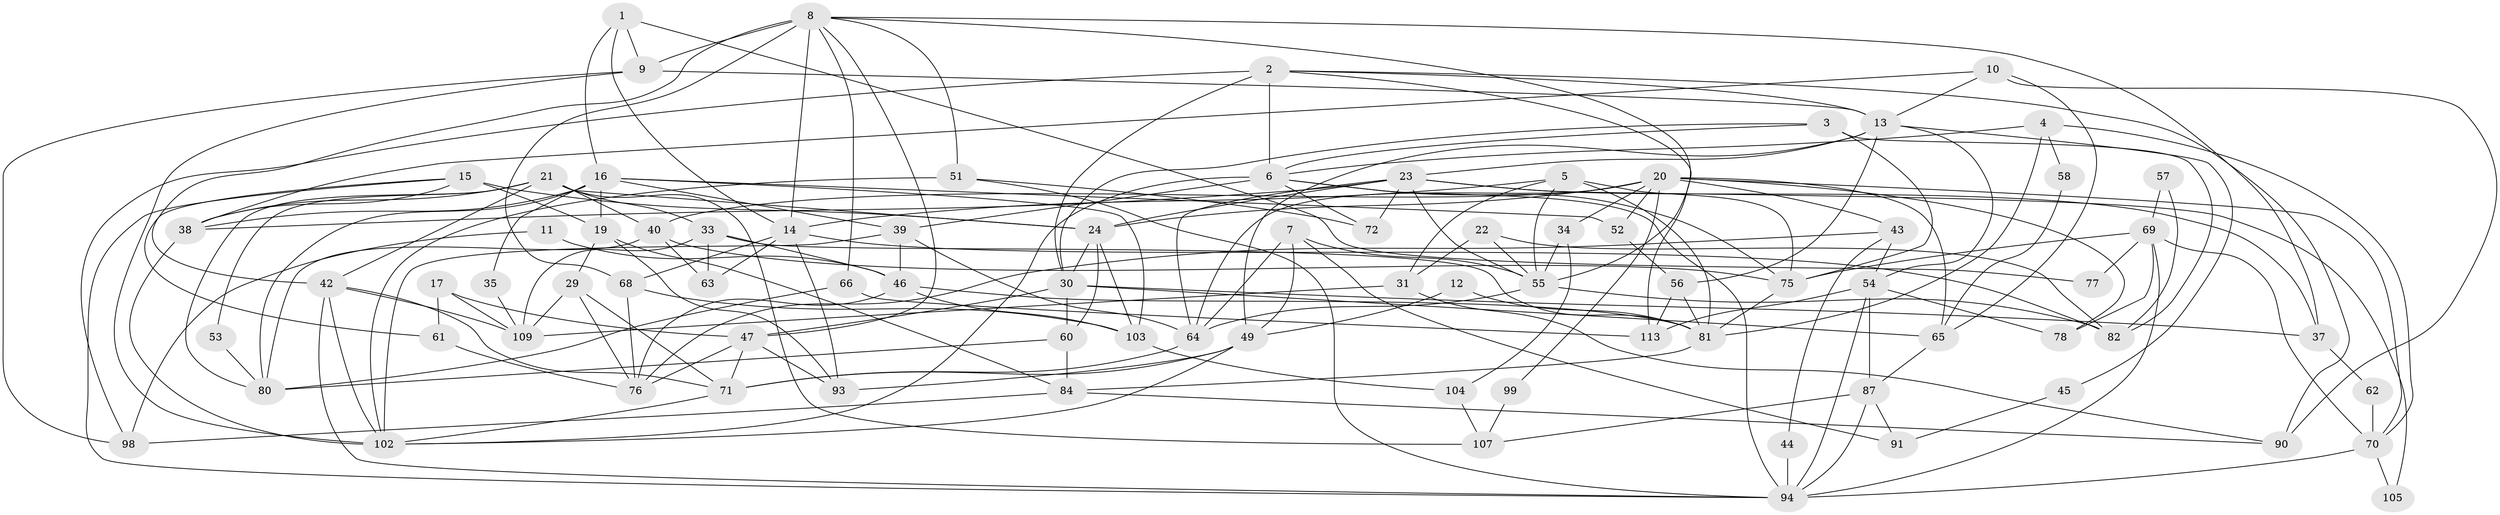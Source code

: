 // Generated by graph-tools (version 1.1) at 2025/52/02/27/25 19:52:09]
// undirected, 82 vertices, 196 edges
graph export_dot {
graph [start="1"]
  node [color=gray90,style=filled];
  1;
  2 [super="+32"];
  3;
  4;
  5 [super="+18"];
  6 [super="+26"];
  7;
  8 [super="+59"];
  9 [super="+36"];
  10;
  11;
  12;
  13 [super="+95"];
  14 [super="+25"];
  15 [super="+106"];
  16 [super="+115"];
  17;
  19 [super="+83"];
  20 [super="+73"];
  21 [super="+28"];
  22;
  23 [super="+27"];
  24 [super="+74"];
  29;
  30 [super="+79"];
  31;
  33;
  34;
  35;
  37 [super="+48"];
  38 [super="+41"];
  39;
  40 [super="+108"];
  42 [super="+67"];
  43;
  44;
  45;
  46 [super="+50"];
  47;
  49;
  51;
  52;
  53;
  54 [super="+85"];
  55 [super="+110"];
  56;
  57;
  58;
  60;
  61;
  62;
  63;
  64 [super="+97"];
  65;
  66;
  68;
  69;
  70 [super="+117"];
  71 [super="+92"];
  72;
  75 [super="+86"];
  76 [super="+96"];
  77;
  78 [super="+111"];
  80 [super="+89"];
  81 [super="+116"];
  82;
  84 [super="+88"];
  87 [super="+100"];
  90 [super="+118"];
  91;
  93;
  94 [super="+101"];
  98;
  99;
  102;
  103;
  104;
  105;
  107;
  109 [super="+112"];
  113 [super="+114"];
  1 -- 9;
  1 -- 77;
  1 -- 14;
  1 -- 16;
  2 -- 30;
  2 -- 13;
  2 -- 90;
  2 -- 98 [weight=2];
  2 -- 113;
  2 -- 6;
  3 -- 75;
  3 -- 82;
  3 -- 30;
  3 -- 6;
  4 -- 81;
  4 -- 58;
  4 -- 70;
  4 -- 6;
  5 -- 75 [weight=2];
  5 -- 81;
  5 -- 31;
  5 -- 55;
  5 -- 14;
  6 -- 94;
  6 -- 39;
  6 -- 102;
  6 -- 72;
  6 -- 75;
  7 -- 55;
  7 -- 64;
  7 -- 49;
  7 -- 91;
  8 -- 9;
  8 -- 51;
  8 -- 14 [weight=2];
  8 -- 47;
  8 -- 66;
  8 -- 68;
  8 -- 37;
  8 -- 55;
  8 -- 42;
  9 -- 13 [weight=2];
  9 -- 98;
  9 -- 102;
  10 -- 13;
  10 -- 65;
  10 -- 90;
  10 -- 38;
  11 -- 98;
  11 -- 46;
  12 -- 81;
  12 -- 49;
  13 -- 49;
  13 -- 54;
  13 -- 56;
  13 -- 45;
  13 -- 23;
  14 -- 68;
  14 -- 63;
  14 -- 82;
  14 -- 93;
  15 -- 24;
  15 -- 94;
  15 -- 19;
  15 -- 61;
  15 -- 38;
  16 -- 80;
  16 -- 19;
  16 -- 35;
  16 -- 103;
  16 -- 52;
  16 -- 39;
  16 -- 38;
  17 -- 61;
  17 -- 109;
  17 -- 47;
  19 -- 93;
  19 -- 29;
  19 -- 84;
  20 -- 64;
  20 -- 34;
  20 -- 40;
  20 -- 43;
  20 -- 70;
  20 -- 65;
  20 -- 99;
  20 -- 52;
  20 -- 78;
  20 -- 24;
  21 -- 107;
  21 -- 24;
  21 -- 80;
  21 -- 33;
  21 -- 38;
  21 -- 53;
  21 -- 40;
  21 -- 42;
  22 -- 82;
  22 -- 31;
  22 -- 55;
  23 -- 55;
  23 -- 24;
  23 -- 64;
  23 -- 105;
  23 -- 37;
  23 -- 38;
  23 -- 72;
  24 -- 60;
  24 -- 103;
  24 -- 30;
  29 -- 109;
  29 -- 71;
  29 -- 76;
  30 -- 60;
  30 -- 47;
  30 -- 65;
  30 -- 37;
  31 -- 109;
  31 -- 90;
  33 -- 63;
  33 -- 46;
  33 -- 81;
  33 -- 109;
  34 -- 55;
  34 -- 104;
  35 -- 109;
  37 -- 62;
  38 -- 102;
  39 -- 102;
  39 -- 64;
  39 -- 46;
  40 -- 80;
  40 -- 75;
  40 -- 63;
  42 -- 102;
  42 -- 71;
  42 -- 94;
  42 -- 109;
  43 -- 44;
  43 -- 76;
  43 -- 54;
  44 -- 94;
  45 -- 91;
  46 -- 103;
  46 -- 81;
  46 -- 76;
  47 -- 76;
  47 -- 93;
  47 -- 71;
  49 -- 93;
  49 -- 71;
  49 -- 102;
  51 -- 94;
  51 -- 102;
  51 -- 72;
  52 -- 56;
  53 -- 80;
  54 -- 113;
  54 -- 78;
  54 -- 94;
  54 -- 87;
  55 -- 64;
  55 -- 82;
  56 -- 81;
  56 -- 113;
  57 -- 82;
  57 -- 69;
  58 -- 65;
  60 -- 84;
  60 -- 80;
  61 -- 76;
  62 -- 70;
  64 -- 71;
  65 -- 87;
  66 -- 80;
  66 -- 113;
  68 -- 76;
  68 -- 103;
  69 -- 75;
  69 -- 77;
  69 -- 70;
  69 -- 94;
  69 -- 78;
  70 -- 94;
  70 -- 105;
  71 -- 102;
  75 -- 81;
  81 -- 84;
  84 -- 98;
  84 -- 90;
  87 -- 91;
  87 -- 107;
  87 -- 94;
  99 -- 107;
  103 -- 104;
  104 -- 107;
}
